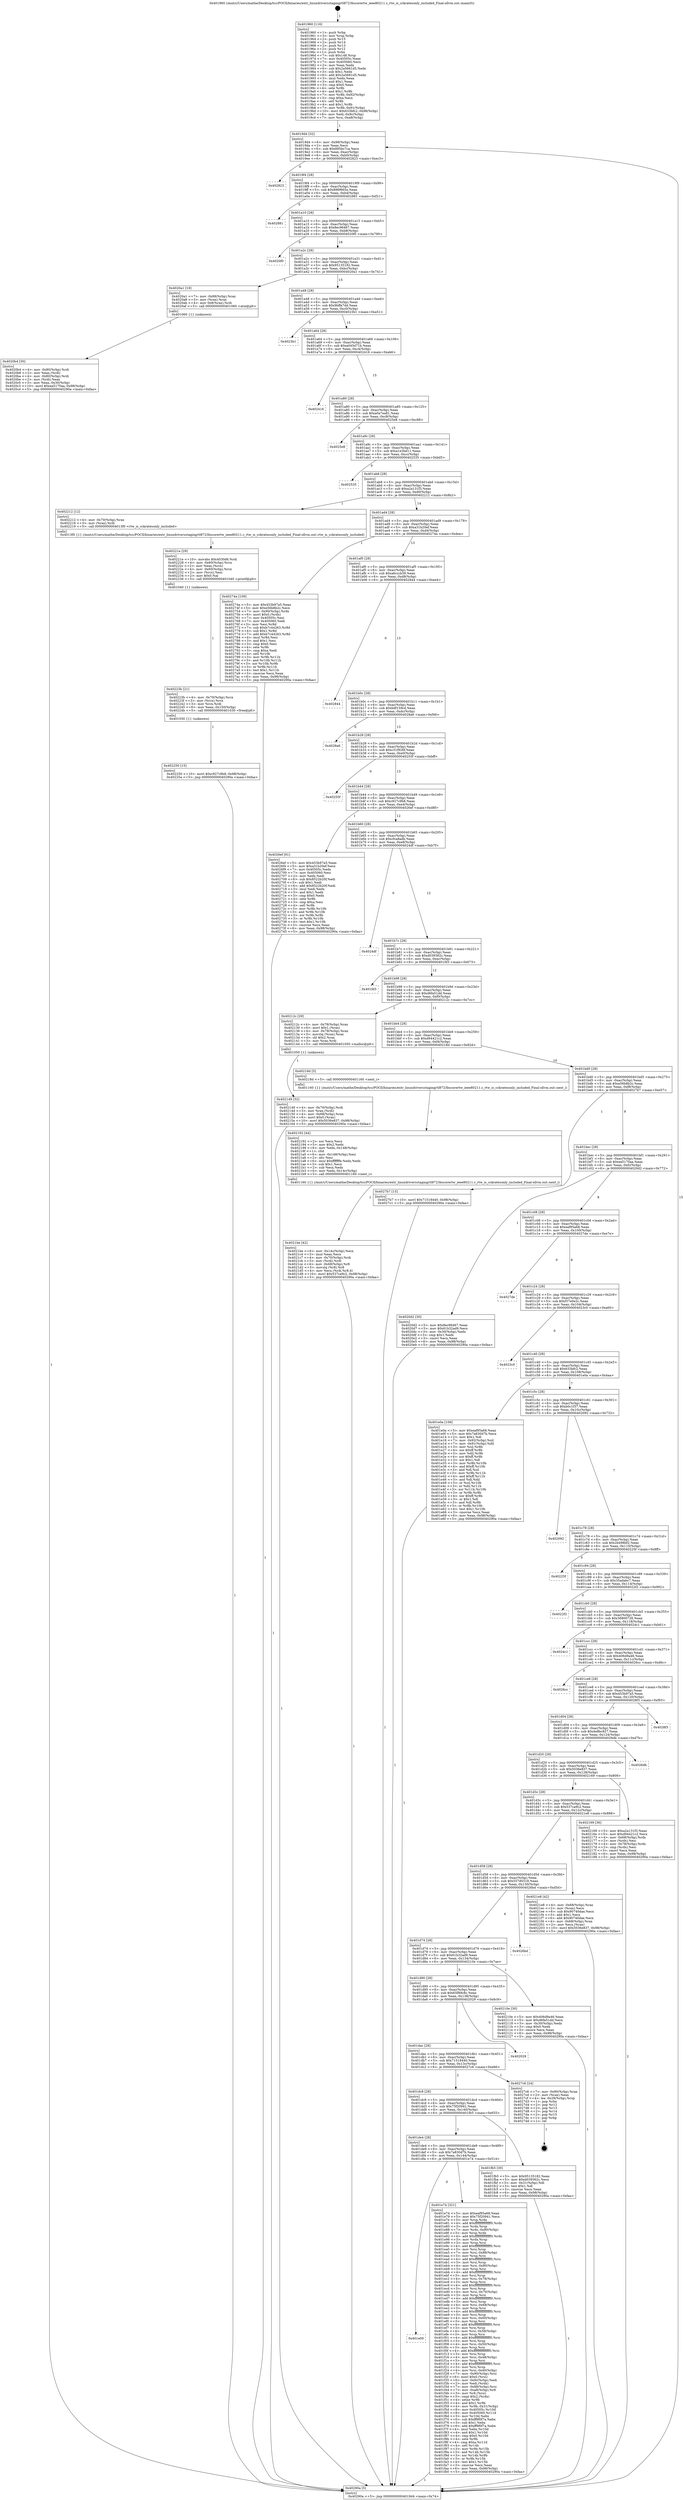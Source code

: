 digraph "0x401960" {
  label = "0x401960 (/mnt/c/Users/mathe/Desktop/tcc/POCII/binaries/extr_linuxdriversstagingrtl8723bscorertw_ieee80211.c_rtw_is_cckratesonly_included_Final-ollvm.out::main(0))"
  labelloc = "t"
  node[shape=record]

  Entry [label="",width=0.3,height=0.3,shape=circle,fillcolor=black,style=filled]
  "0x4019d4" [label="{
     0x4019d4 [32]\l
     | [instrs]\l
     &nbsp;&nbsp;0x4019d4 \<+6\>: mov -0x98(%rbp),%eax\l
     &nbsp;&nbsp;0x4019da \<+2\>: mov %eax,%ecx\l
     &nbsp;&nbsp;0x4019dc \<+6\>: sub $0x895bc7ca,%ecx\l
     &nbsp;&nbsp;0x4019e2 \<+6\>: mov %eax,-0xac(%rbp)\l
     &nbsp;&nbsp;0x4019e8 \<+6\>: mov %ecx,-0xb0(%rbp)\l
     &nbsp;&nbsp;0x4019ee \<+6\>: je 0000000000402823 \<main+0xec3\>\l
  }"]
  "0x402823" [label="{
     0x402823\l
  }", style=dashed]
  "0x4019f4" [label="{
     0x4019f4 [28]\l
     | [instrs]\l
     &nbsp;&nbsp;0x4019f4 \<+5\>: jmp 00000000004019f9 \<main+0x99\>\l
     &nbsp;&nbsp;0x4019f9 \<+6\>: mov -0xac(%rbp),%eax\l
     &nbsp;&nbsp;0x4019ff \<+5\>: sub $0x896f665a,%eax\l
     &nbsp;&nbsp;0x401a04 \<+6\>: mov %eax,-0xb4(%rbp)\l
     &nbsp;&nbsp;0x401a0a \<+6\>: je 0000000000402881 \<main+0xf21\>\l
  }"]
  Exit [label="",width=0.3,height=0.3,shape=circle,fillcolor=black,style=filled,peripheries=2]
  "0x402881" [label="{
     0x402881\l
  }", style=dashed]
  "0x401a10" [label="{
     0x401a10 [28]\l
     | [instrs]\l
     &nbsp;&nbsp;0x401a10 \<+5\>: jmp 0000000000401a15 \<main+0xb5\>\l
     &nbsp;&nbsp;0x401a15 \<+6\>: mov -0xac(%rbp),%eax\l
     &nbsp;&nbsp;0x401a1b \<+5\>: sub $0x8ec96467,%eax\l
     &nbsp;&nbsp;0x401a20 \<+6\>: mov %eax,-0xb8(%rbp)\l
     &nbsp;&nbsp;0x401a26 \<+6\>: je 00000000004020f0 \<main+0x790\>\l
  }"]
  "0x402250" [label="{
     0x402250 [15]\l
     | [instrs]\l
     &nbsp;&nbsp;0x402250 \<+10\>: movl $0xc927c9b8,-0x98(%rbp)\l
     &nbsp;&nbsp;0x40225a \<+5\>: jmp 000000000040290a \<main+0xfaa\>\l
  }"]
  "0x4020f0" [label="{
     0x4020f0\l
  }", style=dashed]
  "0x401a2c" [label="{
     0x401a2c [28]\l
     | [instrs]\l
     &nbsp;&nbsp;0x401a2c \<+5\>: jmp 0000000000401a31 \<main+0xd1\>\l
     &nbsp;&nbsp;0x401a31 \<+6\>: mov -0xac(%rbp),%eax\l
     &nbsp;&nbsp;0x401a37 \<+5\>: sub $0x95135182,%eax\l
     &nbsp;&nbsp;0x401a3c \<+6\>: mov %eax,-0xbc(%rbp)\l
     &nbsp;&nbsp;0x401a42 \<+6\>: je 00000000004020a1 \<main+0x741\>\l
  }"]
  "0x40223b" [label="{
     0x40223b [21]\l
     | [instrs]\l
     &nbsp;&nbsp;0x40223b \<+4\>: mov -0x70(%rbp),%rcx\l
     &nbsp;&nbsp;0x40223f \<+3\>: mov (%rcx),%rcx\l
     &nbsp;&nbsp;0x402242 \<+3\>: mov %rcx,%rdi\l
     &nbsp;&nbsp;0x402245 \<+6\>: mov %eax,-0x150(%rbp)\l
     &nbsp;&nbsp;0x40224b \<+5\>: call 0000000000401030 \<free@plt\>\l
     | [calls]\l
     &nbsp;&nbsp;0x401030 \{1\} (unknown)\l
  }"]
  "0x4020a1" [label="{
     0x4020a1 [19]\l
     | [instrs]\l
     &nbsp;&nbsp;0x4020a1 \<+7\>: mov -0x88(%rbp),%rax\l
     &nbsp;&nbsp;0x4020a8 \<+3\>: mov (%rax),%rax\l
     &nbsp;&nbsp;0x4020ab \<+4\>: mov 0x8(%rax),%rdi\l
     &nbsp;&nbsp;0x4020af \<+5\>: call 0000000000401060 \<atoi@plt\>\l
     | [calls]\l
     &nbsp;&nbsp;0x401060 \{1\} (unknown)\l
  }"]
  "0x401a48" [label="{
     0x401a48 [28]\l
     | [instrs]\l
     &nbsp;&nbsp;0x401a48 \<+5\>: jmp 0000000000401a4d \<main+0xed\>\l
     &nbsp;&nbsp;0x401a4d \<+6\>: mov -0xac(%rbp),%eax\l
     &nbsp;&nbsp;0x401a53 \<+5\>: sub $0x9bffa7dd,%eax\l
     &nbsp;&nbsp;0x401a58 \<+6\>: mov %eax,-0xc0(%rbp)\l
     &nbsp;&nbsp;0x401a5e \<+6\>: je 00000000004023b1 \<main+0xa51\>\l
  }"]
  "0x40221e" [label="{
     0x40221e [29]\l
     | [instrs]\l
     &nbsp;&nbsp;0x40221e \<+10\>: movabs $0x4030d6,%rdi\l
     &nbsp;&nbsp;0x402228 \<+4\>: mov -0x60(%rbp),%rcx\l
     &nbsp;&nbsp;0x40222c \<+2\>: mov %eax,(%rcx)\l
     &nbsp;&nbsp;0x40222e \<+4\>: mov -0x60(%rbp),%rcx\l
     &nbsp;&nbsp;0x402232 \<+2\>: mov (%rcx),%esi\l
     &nbsp;&nbsp;0x402234 \<+2\>: mov $0x0,%al\l
     &nbsp;&nbsp;0x402236 \<+5\>: call 0000000000401040 \<printf@plt\>\l
     | [calls]\l
     &nbsp;&nbsp;0x401040 \{1\} (unknown)\l
  }"]
  "0x4023b1" [label="{
     0x4023b1\l
  }", style=dashed]
  "0x401a64" [label="{
     0x401a64 [28]\l
     | [instrs]\l
     &nbsp;&nbsp;0x401a64 \<+5\>: jmp 0000000000401a69 \<main+0x109\>\l
     &nbsp;&nbsp;0x401a69 \<+6\>: mov -0xac(%rbp),%eax\l
     &nbsp;&nbsp;0x401a6f \<+5\>: sub $0xa045d71b,%eax\l
     &nbsp;&nbsp;0x401a74 \<+6\>: mov %eax,-0xc4(%rbp)\l
     &nbsp;&nbsp;0x401a7a \<+6\>: je 0000000000402416 \<main+0xab6\>\l
  }"]
  "0x4021be" [label="{
     0x4021be [42]\l
     | [instrs]\l
     &nbsp;&nbsp;0x4021be \<+6\>: mov -0x14c(%rbp),%ecx\l
     &nbsp;&nbsp;0x4021c4 \<+3\>: imul %eax,%ecx\l
     &nbsp;&nbsp;0x4021c7 \<+4\>: mov -0x70(%rbp),%rdi\l
     &nbsp;&nbsp;0x4021cb \<+3\>: mov (%rdi),%rdi\l
     &nbsp;&nbsp;0x4021ce \<+4\>: mov -0x68(%rbp),%r8\l
     &nbsp;&nbsp;0x4021d2 \<+3\>: movslq (%r8),%r8\l
     &nbsp;&nbsp;0x4021d5 \<+4\>: mov %ecx,(%rdi,%r8,4)\l
     &nbsp;&nbsp;0x4021d9 \<+10\>: movl $0x537ca9c2,-0x98(%rbp)\l
     &nbsp;&nbsp;0x4021e3 \<+5\>: jmp 000000000040290a \<main+0xfaa\>\l
  }"]
  "0x402416" [label="{
     0x402416\l
  }", style=dashed]
  "0x401a80" [label="{
     0x401a80 [28]\l
     | [instrs]\l
     &nbsp;&nbsp;0x401a80 \<+5\>: jmp 0000000000401a85 \<main+0x125\>\l
     &nbsp;&nbsp;0x401a85 \<+6\>: mov -0xac(%rbp),%eax\l
     &nbsp;&nbsp;0x401a8b \<+5\>: sub $0xa0a7ea81,%eax\l
     &nbsp;&nbsp;0x401a90 \<+6\>: mov %eax,-0xc8(%rbp)\l
     &nbsp;&nbsp;0x401a96 \<+6\>: je 00000000004025e8 \<main+0xc88\>\l
  }"]
  "0x402192" [label="{
     0x402192 [44]\l
     | [instrs]\l
     &nbsp;&nbsp;0x402192 \<+2\>: xor %ecx,%ecx\l
     &nbsp;&nbsp;0x402194 \<+5\>: mov $0x2,%edx\l
     &nbsp;&nbsp;0x402199 \<+6\>: mov %edx,-0x148(%rbp)\l
     &nbsp;&nbsp;0x40219f \<+1\>: cltd\l
     &nbsp;&nbsp;0x4021a0 \<+6\>: mov -0x148(%rbp),%esi\l
     &nbsp;&nbsp;0x4021a6 \<+2\>: idiv %esi\l
     &nbsp;&nbsp;0x4021a8 \<+6\>: imul $0xfffffffe,%edx,%edx\l
     &nbsp;&nbsp;0x4021ae \<+3\>: sub $0x1,%ecx\l
     &nbsp;&nbsp;0x4021b1 \<+2\>: sub %ecx,%edx\l
     &nbsp;&nbsp;0x4021b3 \<+6\>: mov %edx,-0x14c(%rbp)\l
     &nbsp;&nbsp;0x4021b9 \<+5\>: call 0000000000401160 \<next_i\>\l
     | [calls]\l
     &nbsp;&nbsp;0x401160 \{1\} (/mnt/c/Users/mathe/Desktop/tcc/POCII/binaries/extr_linuxdriversstagingrtl8723bscorertw_ieee80211.c_rtw_is_cckratesonly_included_Final-ollvm.out::next_i)\l
  }"]
  "0x4025e8" [label="{
     0x4025e8\l
  }", style=dashed]
  "0x401a9c" [label="{
     0x401a9c [28]\l
     | [instrs]\l
     &nbsp;&nbsp;0x401a9c \<+5\>: jmp 0000000000401aa1 \<main+0x141\>\l
     &nbsp;&nbsp;0x401aa1 \<+6\>: mov -0xac(%rbp),%eax\l
     &nbsp;&nbsp;0x401aa7 \<+5\>: sub $0xa1e3bd11,%eax\l
     &nbsp;&nbsp;0x401aac \<+6\>: mov %eax,-0xcc(%rbp)\l
     &nbsp;&nbsp;0x401ab2 \<+6\>: je 0000000000402535 \<main+0xbd5\>\l
  }"]
  "0x402149" [label="{
     0x402149 [32]\l
     | [instrs]\l
     &nbsp;&nbsp;0x402149 \<+4\>: mov -0x70(%rbp),%rdi\l
     &nbsp;&nbsp;0x40214d \<+3\>: mov %rax,(%rdi)\l
     &nbsp;&nbsp;0x402150 \<+4\>: mov -0x68(%rbp),%rax\l
     &nbsp;&nbsp;0x402154 \<+6\>: movl $0x0,(%rax)\l
     &nbsp;&nbsp;0x40215a \<+10\>: movl $0x5036e837,-0x98(%rbp)\l
     &nbsp;&nbsp;0x402164 \<+5\>: jmp 000000000040290a \<main+0xfaa\>\l
  }"]
  "0x402535" [label="{
     0x402535\l
  }", style=dashed]
  "0x401ab8" [label="{
     0x401ab8 [28]\l
     | [instrs]\l
     &nbsp;&nbsp;0x401ab8 \<+5\>: jmp 0000000000401abd \<main+0x15d\>\l
     &nbsp;&nbsp;0x401abd \<+6\>: mov -0xac(%rbp),%eax\l
     &nbsp;&nbsp;0x401ac3 \<+5\>: sub $0xa2a131f3,%eax\l
     &nbsp;&nbsp;0x401ac8 \<+6\>: mov %eax,-0xd0(%rbp)\l
     &nbsp;&nbsp;0x401ace \<+6\>: je 0000000000402212 \<main+0x8b2\>\l
  }"]
  "0x4020b4" [label="{
     0x4020b4 [30]\l
     | [instrs]\l
     &nbsp;&nbsp;0x4020b4 \<+4\>: mov -0x80(%rbp),%rdi\l
     &nbsp;&nbsp;0x4020b8 \<+2\>: mov %eax,(%rdi)\l
     &nbsp;&nbsp;0x4020ba \<+4\>: mov -0x80(%rbp),%rdi\l
     &nbsp;&nbsp;0x4020be \<+2\>: mov (%rdi),%eax\l
     &nbsp;&nbsp;0x4020c0 \<+3\>: mov %eax,-0x30(%rbp)\l
     &nbsp;&nbsp;0x4020c3 \<+10\>: movl $0xea5170aa,-0x98(%rbp)\l
     &nbsp;&nbsp;0x4020cd \<+5\>: jmp 000000000040290a \<main+0xfaa\>\l
  }"]
  "0x402212" [label="{
     0x402212 [12]\l
     | [instrs]\l
     &nbsp;&nbsp;0x402212 \<+4\>: mov -0x70(%rbp),%rax\l
     &nbsp;&nbsp;0x402216 \<+3\>: mov (%rax),%rdi\l
     &nbsp;&nbsp;0x402219 \<+5\>: call 00000000004013f0 \<rtw_is_cckratesonly_included\>\l
     | [calls]\l
     &nbsp;&nbsp;0x4013f0 \{1\} (/mnt/c/Users/mathe/Desktop/tcc/POCII/binaries/extr_linuxdriversstagingrtl8723bscorertw_ieee80211.c_rtw_is_cckratesonly_included_Final-ollvm.out::rtw_is_cckratesonly_included)\l
  }"]
  "0x401ad4" [label="{
     0x401ad4 [28]\l
     | [instrs]\l
     &nbsp;&nbsp;0x401ad4 \<+5\>: jmp 0000000000401ad9 \<main+0x179\>\l
     &nbsp;&nbsp;0x401ad9 \<+6\>: mov -0xac(%rbp),%eax\l
     &nbsp;&nbsp;0x401adf \<+5\>: sub $0xa31b20ef,%eax\l
     &nbsp;&nbsp;0x401ae4 \<+6\>: mov %eax,-0xd4(%rbp)\l
     &nbsp;&nbsp;0x401aea \<+6\>: je 000000000040274a \<main+0xdea\>\l
  }"]
  "0x401e00" [label="{
     0x401e00\l
  }", style=dashed]
  "0x40274a" [label="{
     0x40274a [109]\l
     | [instrs]\l
     &nbsp;&nbsp;0x40274a \<+5\>: mov $0x453b97a5,%eax\l
     &nbsp;&nbsp;0x40274f \<+5\>: mov $0xe56b8b2c,%ecx\l
     &nbsp;&nbsp;0x402754 \<+7\>: mov -0x90(%rbp),%rdx\l
     &nbsp;&nbsp;0x40275b \<+6\>: movl $0x0,(%rdx)\l
     &nbsp;&nbsp;0x402761 \<+7\>: mov 0x40505c,%esi\l
     &nbsp;&nbsp;0x402768 \<+7\>: mov 0x405060,%edi\l
     &nbsp;&nbsp;0x40276f \<+3\>: mov %esi,%r8d\l
     &nbsp;&nbsp;0x402772 \<+7\>: sub $0xb7c44263,%r8d\l
     &nbsp;&nbsp;0x402779 \<+4\>: sub $0x1,%r8d\l
     &nbsp;&nbsp;0x40277d \<+7\>: add $0xb7c44263,%r8d\l
     &nbsp;&nbsp;0x402784 \<+4\>: imul %r8d,%esi\l
     &nbsp;&nbsp;0x402788 \<+3\>: and $0x1,%esi\l
     &nbsp;&nbsp;0x40278b \<+3\>: cmp $0x0,%esi\l
     &nbsp;&nbsp;0x40278e \<+4\>: sete %r9b\l
     &nbsp;&nbsp;0x402792 \<+3\>: cmp $0xa,%edi\l
     &nbsp;&nbsp;0x402795 \<+4\>: setl %r10b\l
     &nbsp;&nbsp;0x402799 \<+3\>: mov %r9b,%r11b\l
     &nbsp;&nbsp;0x40279c \<+3\>: and %r10b,%r11b\l
     &nbsp;&nbsp;0x40279f \<+3\>: xor %r10b,%r9b\l
     &nbsp;&nbsp;0x4027a2 \<+3\>: or %r9b,%r11b\l
     &nbsp;&nbsp;0x4027a5 \<+4\>: test $0x1,%r11b\l
     &nbsp;&nbsp;0x4027a9 \<+3\>: cmovne %ecx,%eax\l
     &nbsp;&nbsp;0x4027ac \<+6\>: mov %eax,-0x98(%rbp)\l
     &nbsp;&nbsp;0x4027b2 \<+5\>: jmp 000000000040290a \<main+0xfaa\>\l
  }"]
  "0x401af0" [label="{
     0x401af0 [28]\l
     | [instrs]\l
     &nbsp;&nbsp;0x401af0 \<+5\>: jmp 0000000000401af5 \<main+0x195\>\l
     &nbsp;&nbsp;0x401af5 \<+6\>: mov -0xac(%rbp),%eax\l
     &nbsp;&nbsp;0x401afb \<+5\>: sub $0xa6cccb39,%eax\l
     &nbsp;&nbsp;0x401b00 \<+6\>: mov %eax,-0xd8(%rbp)\l
     &nbsp;&nbsp;0x401b06 \<+6\>: je 0000000000402844 \<main+0xee4\>\l
  }"]
  "0x401e74" [label="{
     0x401e74 [321]\l
     | [instrs]\l
     &nbsp;&nbsp;0x401e74 \<+5\>: mov $0xeaf95a68,%eax\l
     &nbsp;&nbsp;0x401e79 \<+5\>: mov $0x75f20941,%ecx\l
     &nbsp;&nbsp;0x401e7e \<+3\>: mov %rsp,%rdx\l
     &nbsp;&nbsp;0x401e81 \<+4\>: add $0xfffffffffffffff0,%rdx\l
     &nbsp;&nbsp;0x401e85 \<+3\>: mov %rdx,%rsp\l
     &nbsp;&nbsp;0x401e88 \<+7\>: mov %rdx,-0x90(%rbp)\l
     &nbsp;&nbsp;0x401e8f \<+3\>: mov %rsp,%rdx\l
     &nbsp;&nbsp;0x401e92 \<+4\>: add $0xfffffffffffffff0,%rdx\l
     &nbsp;&nbsp;0x401e96 \<+3\>: mov %rdx,%rsp\l
     &nbsp;&nbsp;0x401e99 \<+3\>: mov %rsp,%rsi\l
     &nbsp;&nbsp;0x401e9c \<+4\>: add $0xfffffffffffffff0,%rsi\l
     &nbsp;&nbsp;0x401ea0 \<+3\>: mov %rsi,%rsp\l
     &nbsp;&nbsp;0x401ea3 \<+7\>: mov %rsi,-0x88(%rbp)\l
     &nbsp;&nbsp;0x401eaa \<+3\>: mov %rsp,%rsi\l
     &nbsp;&nbsp;0x401ead \<+4\>: add $0xfffffffffffffff0,%rsi\l
     &nbsp;&nbsp;0x401eb1 \<+3\>: mov %rsi,%rsp\l
     &nbsp;&nbsp;0x401eb4 \<+4\>: mov %rsi,-0x80(%rbp)\l
     &nbsp;&nbsp;0x401eb8 \<+3\>: mov %rsp,%rsi\l
     &nbsp;&nbsp;0x401ebb \<+4\>: add $0xfffffffffffffff0,%rsi\l
     &nbsp;&nbsp;0x401ebf \<+3\>: mov %rsi,%rsp\l
     &nbsp;&nbsp;0x401ec2 \<+4\>: mov %rsi,-0x78(%rbp)\l
     &nbsp;&nbsp;0x401ec6 \<+3\>: mov %rsp,%rsi\l
     &nbsp;&nbsp;0x401ec9 \<+4\>: add $0xfffffffffffffff0,%rsi\l
     &nbsp;&nbsp;0x401ecd \<+3\>: mov %rsi,%rsp\l
     &nbsp;&nbsp;0x401ed0 \<+4\>: mov %rsi,-0x70(%rbp)\l
     &nbsp;&nbsp;0x401ed4 \<+3\>: mov %rsp,%rsi\l
     &nbsp;&nbsp;0x401ed7 \<+4\>: add $0xfffffffffffffff0,%rsi\l
     &nbsp;&nbsp;0x401edb \<+3\>: mov %rsi,%rsp\l
     &nbsp;&nbsp;0x401ede \<+4\>: mov %rsi,-0x68(%rbp)\l
     &nbsp;&nbsp;0x401ee2 \<+3\>: mov %rsp,%rsi\l
     &nbsp;&nbsp;0x401ee5 \<+4\>: add $0xfffffffffffffff0,%rsi\l
     &nbsp;&nbsp;0x401ee9 \<+3\>: mov %rsi,%rsp\l
     &nbsp;&nbsp;0x401eec \<+4\>: mov %rsi,-0x60(%rbp)\l
     &nbsp;&nbsp;0x401ef0 \<+3\>: mov %rsp,%rsi\l
     &nbsp;&nbsp;0x401ef3 \<+4\>: add $0xfffffffffffffff0,%rsi\l
     &nbsp;&nbsp;0x401ef7 \<+3\>: mov %rsi,%rsp\l
     &nbsp;&nbsp;0x401efa \<+4\>: mov %rsi,-0x58(%rbp)\l
     &nbsp;&nbsp;0x401efe \<+3\>: mov %rsp,%rsi\l
     &nbsp;&nbsp;0x401f01 \<+4\>: add $0xfffffffffffffff0,%rsi\l
     &nbsp;&nbsp;0x401f05 \<+3\>: mov %rsi,%rsp\l
     &nbsp;&nbsp;0x401f08 \<+4\>: mov %rsi,-0x50(%rbp)\l
     &nbsp;&nbsp;0x401f0c \<+3\>: mov %rsp,%rsi\l
     &nbsp;&nbsp;0x401f0f \<+4\>: add $0xfffffffffffffff0,%rsi\l
     &nbsp;&nbsp;0x401f13 \<+3\>: mov %rsi,%rsp\l
     &nbsp;&nbsp;0x401f16 \<+4\>: mov %rsi,-0x48(%rbp)\l
     &nbsp;&nbsp;0x401f1a \<+3\>: mov %rsp,%rsi\l
     &nbsp;&nbsp;0x401f1d \<+4\>: add $0xfffffffffffffff0,%rsi\l
     &nbsp;&nbsp;0x401f21 \<+3\>: mov %rsi,%rsp\l
     &nbsp;&nbsp;0x401f24 \<+4\>: mov %rsi,-0x40(%rbp)\l
     &nbsp;&nbsp;0x401f28 \<+7\>: mov -0x90(%rbp),%rsi\l
     &nbsp;&nbsp;0x401f2f \<+6\>: movl $0x0,(%rsi)\l
     &nbsp;&nbsp;0x401f35 \<+6\>: mov -0x9c(%rbp),%edi\l
     &nbsp;&nbsp;0x401f3b \<+2\>: mov %edi,(%rdx)\l
     &nbsp;&nbsp;0x401f3d \<+7\>: mov -0x88(%rbp),%rsi\l
     &nbsp;&nbsp;0x401f44 \<+7\>: mov -0xa8(%rbp),%r8\l
     &nbsp;&nbsp;0x401f4b \<+3\>: mov %r8,(%rsi)\l
     &nbsp;&nbsp;0x401f4e \<+3\>: cmpl $0x2,(%rdx)\l
     &nbsp;&nbsp;0x401f51 \<+4\>: setne %r9b\l
     &nbsp;&nbsp;0x401f55 \<+4\>: and $0x1,%r9b\l
     &nbsp;&nbsp;0x401f59 \<+4\>: mov %r9b,-0x31(%rbp)\l
     &nbsp;&nbsp;0x401f5d \<+8\>: mov 0x40505c,%r10d\l
     &nbsp;&nbsp;0x401f65 \<+8\>: mov 0x405060,%r11d\l
     &nbsp;&nbsp;0x401f6d \<+3\>: mov %r10d,%ebx\l
     &nbsp;&nbsp;0x401f70 \<+6\>: sub $0xff9f0f7a,%ebx\l
     &nbsp;&nbsp;0x401f76 \<+3\>: sub $0x1,%ebx\l
     &nbsp;&nbsp;0x401f79 \<+6\>: add $0xff9f0f7a,%ebx\l
     &nbsp;&nbsp;0x401f7f \<+4\>: imul %ebx,%r10d\l
     &nbsp;&nbsp;0x401f83 \<+4\>: and $0x1,%r10d\l
     &nbsp;&nbsp;0x401f87 \<+4\>: cmp $0x0,%r10d\l
     &nbsp;&nbsp;0x401f8b \<+4\>: sete %r9b\l
     &nbsp;&nbsp;0x401f8f \<+4\>: cmp $0xa,%r11d\l
     &nbsp;&nbsp;0x401f93 \<+4\>: setl %r14b\l
     &nbsp;&nbsp;0x401f97 \<+3\>: mov %r9b,%r15b\l
     &nbsp;&nbsp;0x401f9a \<+3\>: and %r14b,%r15b\l
     &nbsp;&nbsp;0x401f9d \<+3\>: xor %r14b,%r9b\l
     &nbsp;&nbsp;0x401fa0 \<+3\>: or %r9b,%r15b\l
     &nbsp;&nbsp;0x401fa3 \<+4\>: test $0x1,%r15b\l
     &nbsp;&nbsp;0x401fa7 \<+3\>: cmovne %ecx,%eax\l
     &nbsp;&nbsp;0x401faa \<+6\>: mov %eax,-0x98(%rbp)\l
     &nbsp;&nbsp;0x401fb0 \<+5\>: jmp 000000000040290a \<main+0xfaa\>\l
  }"]
  "0x402844" [label="{
     0x402844\l
  }", style=dashed]
  "0x401b0c" [label="{
     0x401b0c [28]\l
     | [instrs]\l
     &nbsp;&nbsp;0x401b0c \<+5\>: jmp 0000000000401b11 \<main+0x1b1\>\l
     &nbsp;&nbsp;0x401b11 \<+6\>: mov -0xac(%rbp),%eax\l
     &nbsp;&nbsp;0x401b17 \<+5\>: sub $0xbdf159cd,%eax\l
     &nbsp;&nbsp;0x401b1c \<+6\>: mov %eax,-0xdc(%rbp)\l
     &nbsp;&nbsp;0x401b22 \<+6\>: je 00000000004028a6 \<main+0xf46\>\l
  }"]
  "0x401de4" [label="{
     0x401de4 [28]\l
     | [instrs]\l
     &nbsp;&nbsp;0x401de4 \<+5\>: jmp 0000000000401de9 \<main+0x489\>\l
     &nbsp;&nbsp;0x401de9 \<+6\>: mov -0xac(%rbp),%eax\l
     &nbsp;&nbsp;0x401def \<+5\>: sub $0x7a830d7b,%eax\l
     &nbsp;&nbsp;0x401df4 \<+6\>: mov %eax,-0x144(%rbp)\l
     &nbsp;&nbsp;0x401dfa \<+6\>: je 0000000000401e74 \<main+0x514\>\l
  }"]
  "0x4028a6" [label="{
     0x4028a6\l
  }", style=dashed]
  "0x401b28" [label="{
     0x401b28 [28]\l
     | [instrs]\l
     &nbsp;&nbsp;0x401b28 \<+5\>: jmp 0000000000401b2d \<main+0x1cd\>\l
     &nbsp;&nbsp;0x401b2d \<+6\>: mov -0xac(%rbp),%eax\l
     &nbsp;&nbsp;0x401b33 \<+5\>: sub $0xc31f926f,%eax\l
     &nbsp;&nbsp;0x401b38 \<+6\>: mov %eax,-0xe0(%rbp)\l
     &nbsp;&nbsp;0x401b3e \<+6\>: je 000000000040255f \<main+0xbff\>\l
  }"]
  "0x401fb5" [label="{
     0x401fb5 [30]\l
     | [instrs]\l
     &nbsp;&nbsp;0x401fb5 \<+5\>: mov $0x95135182,%eax\l
     &nbsp;&nbsp;0x401fba \<+5\>: mov $0xd039362c,%ecx\l
     &nbsp;&nbsp;0x401fbf \<+3\>: mov -0x31(%rbp),%dl\l
     &nbsp;&nbsp;0x401fc2 \<+3\>: test $0x1,%dl\l
     &nbsp;&nbsp;0x401fc5 \<+3\>: cmovne %ecx,%eax\l
     &nbsp;&nbsp;0x401fc8 \<+6\>: mov %eax,-0x98(%rbp)\l
     &nbsp;&nbsp;0x401fce \<+5\>: jmp 000000000040290a \<main+0xfaa\>\l
  }"]
  "0x40255f" [label="{
     0x40255f\l
  }", style=dashed]
  "0x401b44" [label="{
     0x401b44 [28]\l
     | [instrs]\l
     &nbsp;&nbsp;0x401b44 \<+5\>: jmp 0000000000401b49 \<main+0x1e9\>\l
     &nbsp;&nbsp;0x401b49 \<+6\>: mov -0xac(%rbp),%eax\l
     &nbsp;&nbsp;0x401b4f \<+5\>: sub $0xc927c9b8,%eax\l
     &nbsp;&nbsp;0x401b54 \<+6\>: mov %eax,-0xe4(%rbp)\l
     &nbsp;&nbsp;0x401b5a \<+6\>: je 00000000004026ef \<main+0xd8f\>\l
  }"]
  "0x401dc8" [label="{
     0x401dc8 [28]\l
     | [instrs]\l
     &nbsp;&nbsp;0x401dc8 \<+5\>: jmp 0000000000401dcd \<main+0x46d\>\l
     &nbsp;&nbsp;0x401dcd \<+6\>: mov -0xac(%rbp),%eax\l
     &nbsp;&nbsp;0x401dd3 \<+5\>: sub $0x75f20941,%eax\l
     &nbsp;&nbsp;0x401dd8 \<+6\>: mov %eax,-0x140(%rbp)\l
     &nbsp;&nbsp;0x401dde \<+6\>: je 0000000000401fb5 \<main+0x655\>\l
  }"]
  "0x4026ef" [label="{
     0x4026ef [91]\l
     | [instrs]\l
     &nbsp;&nbsp;0x4026ef \<+5\>: mov $0x453b97a5,%eax\l
     &nbsp;&nbsp;0x4026f4 \<+5\>: mov $0xa31b20ef,%ecx\l
     &nbsp;&nbsp;0x4026f9 \<+7\>: mov 0x40505c,%edx\l
     &nbsp;&nbsp;0x402700 \<+7\>: mov 0x405060,%esi\l
     &nbsp;&nbsp;0x402707 \<+2\>: mov %edx,%edi\l
     &nbsp;&nbsp;0x402709 \<+6\>: sub $0x8522b20f,%edi\l
     &nbsp;&nbsp;0x40270f \<+3\>: sub $0x1,%edi\l
     &nbsp;&nbsp;0x402712 \<+6\>: add $0x8522b20f,%edi\l
     &nbsp;&nbsp;0x402718 \<+3\>: imul %edi,%edx\l
     &nbsp;&nbsp;0x40271b \<+3\>: and $0x1,%edx\l
     &nbsp;&nbsp;0x40271e \<+3\>: cmp $0x0,%edx\l
     &nbsp;&nbsp;0x402721 \<+4\>: sete %r8b\l
     &nbsp;&nbsp;0x402725 \<+3\>: cmp $0xa,%esi\l
     &nbsp;&nbsp;0x402728 \<+4\>: setl %r9b\l
     &nbsp;&nbsp;0x40272c \<+3\>: mov %r8b,%r10b\l
     &nbsp;&nbsp;0x40272f \<+3\>: and %r9b,%r10b\l
     &nbsp;&nbsp;0x402732 \<+3\>: xor %r9b,%r8b\l
     &nbsp;&nbsp;0x402735 \<+3\>: or %r8b,%r10b\l
     &nbsp;&nbsp;0x402738 \<+4\>: test $0x1,%r10b\l
     &nbsp;&nbsp;0x40273c \<+3\>: cmovne %ecx,%eax\l
     &nbsp;&nbsp;0x40273f \<+6\>: mov %eax,-0x98(%rbp)\l
     &nbsp;&nbsp;0x402745 \<+5\>: jmp 000000000040290a \<main+0xfaa\>\l
  }"]
  "0x401b60" [label="{
     0x401b60 [28]\l
     | [instrs]\l
     &nbsp;&nbsp;0x401b60 \<+5\>: jmp 0000000000401b65 \<main+0x205\>\l
     &nbsp;&nbsp;0x401b65 \<+6\>: mov -0xac(%rbp),%eax\l
     &nbsp;&nbsp;0x401b6b \<+5\>: sub $0xcfca8adb,%eax\l
     &nbsp;&nbsp;0x401b70 \<+6\>: mov %eax,-0xe8(%rbp)\l
     &nbsp;&nbsp;0x401b76 \<+6\>: je 00000000004024df \<main+0xb7f\>\l
  }"]
  "0x4027c6" [label="{
     0x4027c6 [24]\l
     | [instrs]\l
     &nbsp;&nbsp;0x4027c6 \<+7\>: mov -0x90(%rbp),%rax\l
     &nbsp;&nbsp;0x4027cd \<+2\>: mov (%rax),%eax\l
     &nbsp;&nbsp;0x4027cf \<+4\>: lea -0x28(%rbp),%rsp\l
     &nbsp;&nbsp;0x4027d3 \<+1\>: pop %rbx\l
     &nbsp;&nbsp;0x4027d4 \<+2\>: pop %r12\l
     &nbsp;&nbsp;0x4027d6 \<+2\>: pop %r13\l
     &nbsp;&nbsp;0x4027d8 \<+2\>: pop %r14\l
     &nbsp;&nbsp;0x4027da \<+2\>: pop %r15\l
     &nbsp;&nbsp;0x4027dc \<+1\>: pop %rbp\l
     &nbsp;&nbsp;0x4027dd \<+1\>: ret\l
  }"]
  "0x4024df" [label="{
     0x4024df\l
  }", style=dashed]
  "0x401b7c" [label="{
     0x401b7c [28]\l
     | [instrs]\l
     &nbsp;&nbsp;0x401b7c \<+5\>: jmp 0000000000401b81 \<main+0x221\>\l
     &nbsp;&nbsp;0x401b81 \<+6\>: mov -0xac(%rbp),%eax\l
     &nbsp;&nbsp;0x401b87 \<+5\>: sub $0xd039362c,%eax\l
     &nbsp;&nbsp;0x401b8c \<+6\>: mov %eax,-0xec(%rbp)\l
     &nbsp;&nbsp;0x401b92 \<+6\>: je 0000000000401fd3 \<main+0x673\>\l
  }"]
  "0x401dac" [label="{
     0x401dac [28]\l
     | [instrs]\l
     &nbsp;&nbsp;0x401dac \<+5\>: jmp 0000000000401db1 \<main+0x451\>\l
     &nbsp;&nbsp;0x401db1 \<+6\>: mov -0xac(%rbp),%eax\l
     &nbsp;&nbsp;0x401db7 \<+5\>: sub $0x71518440,%eax\l
     &nbsp;&nbsp;0x401dbc \<+6\>: mov %eax,-0x13c(%rbp)\l
     &nbsp;&nbsp;0x401dc2 \<+6\>: je 00000000004027c6 \<main+0xe66\>\l
  }"]
  "0x401fd3" [label="{
     0x401fd3\l
  }", style=dashed]
  "0x401b98" [label="{
     0x401b98 [28]\l
     | [instrs]\l
     &nbsp;&nbsp;0x401b98 \<+5\>: jmp 0000000000401b9d \<main+0x23d\>\l
     &nbsp;&nbsp;0x401b9d \<+6\>: mov -0xac(%rbp),%eax\l
     &nbsp;&nbsp;0x401ba3 \<+5\>: sub $0xd6fa51dd,%eax\l
     &nbsp;&nbsp;0x401ba8 \<+6\>: mov %eax,-0xf0(%rbp)\l
     &nbsp;&nbsp;0x401bae \<+6\>: je 000000000040212c \<main+0x7cc\>\l
  }"]
  "0x402029" [label="{
     0x402029\l
  }", style=dashed]
  "0x40212c" [label="{
     0x40212c [29]\l
     | [instrs]\l
     &nbsp;&nbsp;0x40212c \<+4\>: mov -0x78(%rbp),%rax\l
     &nbsp;&nbsp;0x402130 \<+6\>: movl $0x1,(%rax)\l
     &nbsp;&nbsp;0x402136 \<+4\>: mov -0x78(%rbp),%rax\l
     &nbsp;&nbsp;0x40213a \<+3\>: movslq (%rax),%rax\l
     &nbsp;&nbsp;0x40213d \<+4\>: shl $0x2,%rax\l
     &nbsp;&nbsp;0x402141 \<+3\>: mov %rax,%rdi\l
     &nbsp;&nbsp;0x402144 \<+5\>: call 0000000000401050 \<malloc@plt\>\l
     | [calls]\l
     &nbsp;&nbsp;0x401050 \{1\} (unknown)\l
  }"]
  "0x401bb4" [label="{
     0x401bb4 [28]\l
     | [instrs]\l
     &nbsp;&nbsp;0x401bb4 \<+5\>: jmp 0000000000401bb9 \<main+0x259\>\l
     &nbsp;&nbsp;0x401bb9 \<+6\>: mov -0xac(%rbp),%eax\l
     &nbsp;&nbsp;0x401bbf \<+5\>: sub $0xd94421c2,%eax\l
     &nbsp;&nbsp;0x401bc4 \<+6\>: mov %eax,-0xf4(%rbp)\l
     &nbsp;&nbsp;0x401bca \<+6\>: je 000000000040218d \<main+0x82d\>\l
  }"]
  "0x401d90" [label="{
     0x401d90 [28]\l
     | [instrs]\l
     &nbsp;&nbsp;0x401d90 \<+5\>: jmp 0000000000401d95 \<main+0x435\>\l
     &nbsp;&nbsp;0x401d95 \<+6\>: mov -0xac(%rbp),%eax\l
     &nbsp;&nbsp;0x401d9b \<+5\>: sub $0x65f89c8c,%eax\l
     &nbsp;&nbsp;0x401da0 \<+6\>: mov %eax,-0x138(%rbp)\l
     &nbsp;&nbsp;0x401da6 \<+6\>: je 0000000000402029 \<main+0x6c9\>\l
  }"]
  "0x40218d" [label="{
     0x40218d [5]\l
     | [instrs]\l
     &nbsp;&nbsp;0x40218d \<+5\>: call 0000000000401160 \<next_i\>\l
     | [calls]\l
     &nbsp;&nbsp;0x401160 \{1\} (/mnt/c/Users/mathe/Desktop/tcc/POCII/binaries/extr_linuxdriversstagingrtl8723bscorertw_ieee80211.c_rtw_is_cckratesonly_included_Final-ollvm.out::next_i)\l
  }"]
  "0x401bd0" [label="{
     0x401bd0 [28]\l
     | [instrs]\l
     &nbsp;&nbsp;0x401bd0 \<+5\>: jmp 0000000000401bd5 \<main+0x275\>\l
     &nbsp;&nbsp;0x401bd5 \<+6\>: mov -0xac(%rbp),%eax\l
     &nbsp;&nbsp;0x401bdb \<+5\>: sub $0xe56b8b2c,%eax\l
     &nbsp;&nbsp;0x401be0 \<+6\>: mov %eax,-0xf8(%rbp)\l
     &nbsp;&nbsp;0x401be6 \<+6\>: je 00000000004027b7 \<main+0xe57\>\l
  }"]
  "0x40210e" [label="{
     0x40210e [30]\l
     | [instrs]\l
     &nbsp;&nbsp;0x40210e \<+5\>: mov $0x406d9a46,%eax\l
     &nbsp;&nbsp;0x402113 \<+5\>: mov $0xd6fa51dd,%ecx\l
     &nbsp;&nbsp;0x402118 \<+3\>: mov -0x30(%rbp),%edx\l
     &nbsp;&nbsp;0x40211b \<+3\>: cmp $0x0,%edx\l
     &nbsp;&nbsp;0x40211e \<+3\>: cmove %ecx,%eax\l
     &nbsp;&nbsp;0x402121 \<+6\>: mov %eax,-0x98(%rbp)\l
     &nbsp;&nbsp;0x402127 \<+5\>: jmp 000000000040290a \<main+0xfaa\>\l
  }"]
  "0x4027b7" [label="{
     0x4027b7 [15]\l
     | [instrs]\l
     &nbsp;&nbsp;0x4027b7 \<+10\>: movl $0x71518440,-0x98(%rbp)\l
     &nbsp;&nbsp;0x4027c1 \<+5\>: jmp 000000000040290a \<main+0xfaa\>\l
  }"]
  "0x401bec" [label="{
     0x401bec [28]\l
     | [instrs]\l
     &nbsp;&nbsp;0x401bec \<+5\>: jmp 0000000000401bf1 \<main+0x291\>\l
     &nbsp;&nbsp;0x401bf1 \<+6\>: mov -0xac(%rbp),%eax\l
     &nbsp;&nbsp;0x401bf7 \<+5\>: sub $0xea5170aa,%eax\l
     &nbsp;&nbsp;0x401bfc \<+6\>: mov %eax,-0xfc(%rbp)\l
     &nbsp;&nbsp;0x401c02 \<+6\>: je 00000000004020d2 \<main+0x772\>\l
  }"]
  "0x401d74" [label="{
     0x401d74 [28]\l
     | [instrs]\l
     &nbsp;&nbsp;0x401d74 \<+5\>: jmp 0000000000401d79 \<main+0x419\>\l
     &nbsp;&nbsp;0x401d79 \<+6\>: mov -0xac(%rbp),%eax\l
     &nbsp;&nbsp;0x401d7f \<+5\>: sub $0x61b32ad9,%eax\l
     &nbsp;&nbsp;0x401d84 \<+6\>: mov %eax,-0x134(%rbp)\l
     &nbsp;&nbsp;0x401d8a \<+6\>: je 000000000040210e \<main+0x7ae\>\l
  }"]
  "0x4020d2" [label="{
     0x4020d2 [30]\l
     | [instrs]\l
     &nbsp;&nbsp;0x4020d2 \<+5\>: mov $0x8ec96467,%eax\l
     &nbsp;&nbsp;0x4020d7 \<+5\>: mov $0x61b32ad9,%ecx\l
     &nbsp;&nbsp;0x4020dc \<+3\>: mov -0x30(%rbp),%edx\l
     &nbsp;&nbsp;0x4020df \<+3\>: cmp $0x1,%edx\l
     &nbsp;&nbsp;0x4020e2 \<+3\>: cmovl %ecx,%eax\l
     &nbsp;&nbsp;0x4020e5 \<+6\>: mov %eax,-0x98(%rbp)\l
     &nbsp;&nbsp;0x4020eb \<+5\>: jmp 000000000040290a \<main+0xfaa\>\l
  }"]
  "0x401c08" [label="{
     0x401c08 [28]\l
     | [instrs]\l
     &nbsp;&nbsp;0x401c08 \<+5\>: jmp 0000000000401c0d \<main+0x2ad\>\l
     &nbsp;&nbsp;0x401c0d \<+6\>: mov -0xac(%rbp),%eax\l
     &nbsp;&nbsp;0x401c13 \<+5\>: sub $0xeaf95a68,%eax\l
     &nbsp;&nbsp;0x401c18 \<+6\>: mov %eax,-0x100(%rbp)\l
     &nbsp;&nbsp;0x401c1e \<+6\>: je 00000000004027de \<main+0xe7e\>\l
  }"]
  "0x4026bd" [label="{
     0x4026bd\l
  }", style=dashed]
  "0x4027de" [label="{
     0x4027de\l
  }", style=dashed]
  "0x401c24" [label="{
     0x401c24 [28]\l
     | [instrs]\l
     &nbsp;&nbsp;0x401c24 \<+5\>: jmp 0000000000401c29 \<main+0x2c9\>\l
     &nbsp;&nbsp;0x401c29 \<+6\>: mov -0xac(%rbp),%eax\l
     &nbsp;&nbsp;0x401c2f \<+5\>: sub $0xf37e0e2c,%eax\l
     &nbsp;&nbsp;0x401c34 \<+6\>: mov %eax,-0x104(%rbp)\l
     &nbsp;&nbsp;0x401c3a \<+6\>: je 00000000004023c0 \<main+0xa60\>\l
  }"]
  "0x401d58" [label="{
     0x401d58 [28]\l
     | [instrs]\l
     &nbsp;&nbsp;0x401d58 \<+5\>: jmp 0000000000401d5d \<main+0x3fd\>\l
     &nbsp;&nbsp;0x401d5d \<+6\>: mov -0xac(%rbp),%eax\l
     &nbsp;&nbsp;0x401d63 \<+5\>: sub $0x557d0318,%eax\l
     &nbsp;&nbsp;0x401d68 \<+6\>: mov %eax,-0x130(%rbp)\l
     &nbsp;&nbsp;0x401d6e \<+6\>: je 00000000004026bd \<main+0xd5d\>\l
  }"]
  "0x4023c0" [label="{
     0x4023c0\l
  }", style=dashed]
  "0x401c40" [label="{
     0x401c40 [28]\l
     | [instrs]\l
     &nbsp;&nbsp;0x401c40 \<+5\>: jmp 0000000000401c45 \<main+0x2e5\>\l
     &nbsp;&nbsp;0x401c45 \<+6\>: mov -0xac(%rbp),%eax\l
     &nbsp;&nbsp;0x401c4b \<+5\>: sub $0x633bfc2,%eax\l
     &nbsp;&nbsp;0x401c50 \<+6\>: mov %eax,-0x108(%rbp)\l
     &nbsp;&nbsp;0x401c56 \<+6\>: je 0000000000401e0a \<main+0x4aa\>\l
  }"]
  "0x4021e8" [label="{
     0x4021e8 [42]\l
     | [instrs]\l
     &nbsp;&nbsp;0x4021e8 \<+4\>: mov -0x68(%rbp),%rax\l
     &nbsp;&nbsp;0x4021ec \<+2\>: mov (%rax),%ecx\l
     &nbsp;&nbsp;0x4021ee \<+6\>: sub $0x90740dae,%ecx\l
     &nbsp;&nbsp;0x4021f4 \<+3\>: add $0x1,%ecx\l
     &nbsp;&nbsp;0x4021f7 \<+6\>: add $0x90740dae,%ecx\l
     &nbsp;&nbsp;0x4021fd \<+4\>: mov -0x68(%rbp),%rax\l
     &nbsp;&nbsp;0x402201 \<+2\>: mov %ecx,(%rax)\l
     &nbsp;&nbsp;0x402203 \<+10\>: movl $0x5036e837,-0x98(%rbp)\l
     &nbsp;&nbsp;0x40220d \<+5\>: jmp 000000000040290a \<main+0xfaa\>\l
  }"]
  "0x401e0a" [label="{
     0x401e0a [106]\l
     | [instrs]\l
     &nbsp;&nbsp;0x401e0a \<+5\>: mov $0xeaf95a68,%eax\l
     &nbsp;&nbsp;0x401e0f \<+5\>: mov $0x7a830d7b,%ecx\l
     &nbsp;&nbsp;0x401e14 \<+2\>: mov $0x1,%dl\l
     &nbsp;&nbsp;0x401e16 \<+7\>: mov -0x92(%rbp),%sil\l
     &nbsp;&nbsp;0x401e1d \<+7\>: mov -0x91(%rbp),%dil\l
     &nbsp;&nbsp;0x401e24 \<+3\>: mov %sil,%r8b\l
     &nbsp;&nbsp;0x401e27 \<+4\>: xor $0xff,%r8b\l
     &nbsp;&nbsp;0x401e2b \<+3\>: mov %dil,%r9b\l
     &nbsp;&nbsp;0x401e2e \<+4\>: xor $0xff,%r9b\l
     &nbsp;&nbsp;0x401e32 \<+3\>: xor $0x1,%dl\l
     &nbsp;&nbsp;0x401e35 \<+3\>: mov %r8b,%r10b\l
     &nbsp;&nbsp;0x401e38 \<+4\>: and $0xff,%r10b\l
     &nbsp;&nbsp;0x401e3c \<+3\>: and %dl,%sil\l
     &nbsp;&nbsp;0x401e3f \<+3\>: mov %r9b,%r11b\l
     &nbsp;&nbsp;0x401e42 \<+4\>: and $0xff,%r11b\l
     &nbsp;&nbsp;0x401e46 \<+3\>: and %dl,%dil\l
     &nbsp;&nbsp;0x401e49 \<+3\>: or %sil,%r10b\l
     &nbsp;&nbsp;0x401e4c \<+3\>: or %dil,%r11b\l
     &nbsp;&nbsp;0x401e4f \<+3\>: xor %r11b,%r10b\l
     &nbsp;&nbsp;0x401e52 \<+3\>: or %r9b,%r8b\l
     &nbsp;&nbsp;0x401e55 \<+4\>: xor $0xff,%r8b\l
     &nbsp;&nbsp;0x401e59 \<+3\>: or $0x1,%dl\l
     &nbsp;&nbsp;0x401e5c \<+3\>: and %dl,%r8b\l
     &nbsp;&nbsp;0x401e5f \<+3\>: or %r8b,%r10b\l
     &nbsp;&nbsp;0x401e62 \<+4\>: test $0x1,%r10b\l
     &nbsp;&nbsp;0x401e66 \<+3\>: cmovne %ecx,%eax\l
     &nbsp;&nbsp;0x401e69 \<+6\>: mov %eax,-0x98(%rbp)\l
     &nbsp;&nbsp;0x401e6f \<+5\>: jmp 000000000040290a \<main+0xfaa\>\l
  }"]
  "0x401c5c" [label="{
     0x401c5c [28]\l
     | [instrs]\l
     &nbsp;&nbsp;0x401c5c \<+5\>: jmp 0000000000401c61 \<main+0x301\>\l
     &nbsp;&nbsp;0x401c61 \<+6\>: mov -0xac(%rbp),%eax\l
     &nbsp;&nbsp;0x401c67 \<+5\>: sub $0xb0c1f37,%eax\l
     &nbsp;&nbsp;0x401c6c \<+6\>: mov %eax,-0x10c(%rbp)\l
     &nbsp;&nbsp;0x401c72 \<+6\>: je 0000000000402092 \<main+0x732\>\l
  }"]
  "0x40290a" [label="{
     0x40290a [5]\l
     | [instrs]\l
     &nbsp;&nbsp;0x40290a \<+5\>: jmp 00000000004019d4 \<main+0x74\>\l
  }"]
  "0x401960" [label="{
     0x401960 [116]\l
     | [instrs]\l
     &nbsp;&nbsp;0x401960 \<+1\>: push %rbp\l
     &nbsp;&nbsp;0x401961 \<+3\>: mov %rsp,%rbp\l
     &nbsp;&nbsp;0x401964 \<+2\>: push %r15\l
     &nbsp;&nbsp;0x401966 \<+2\>: push %r14\l
     &nbsp;&nbsp;0x401968 \<+2\>: push %r13\l
     &nbsp;&nbsp;0x40196a \<+2\>: push %r12\l
     &nbsp;&nbsp;0x40196c \<+1\>: push %rbx\l
     &nbsp;&nbsp;0x40196d \<+7\>: sub $0x148,%rsp\l
     &nbsp;&nbsp;0x401974 \<+7\>: mov 0x40505c,%eax\l
     &nbsp;&nbsp;0x40197b \<+7\>: mov 0x405060,%ecx\l
     &nbsp;&nbsp;0x401982 \<+2\>: mov %eax,%edx\l
     &nbsp;&nbsp;0x401984 \<+6\>: sub $0x2a5661d5,%edx\l
     &nbsp;&nbsp;0x40198a \<+3\>: sub $0x1,%edx\l
     &nbsp;&nbsp;0x40198d \<+6\>: add $0x2a5661d5,%edx\l
     &nbsp;&nbsp;0x401993 \<+3\>: imul %edx,%eax\l
     &nbsp;&nbsp;0x401996 \<+3\>: and $0x1,%eax\l
     &nbsp;&nbsp;0x401999 \<+3\>: cmp $0x0,%eax\l
     &nbsp;&nbsp;0x40199c \<+4\>: sete %r8b\l
     &nbsp;&nbsp;0x4019a0 \<+4\>: and $0x1,%r8b\l
     &nbsp;&nbsp;0x4019a4 \<+7\>: mov %r8b,-0x92(%rbp)\l
     &nbsp;&nbsp;0x4019ab \<+3\>: cmp $0xa,%ecx\l
     &nbsp;&nbsp;0x4019ae \<+4\>: setl %r8b\l
     &nbsp;&nbsp;0x4019b2 \<+4\>: and $0x1,%r8b\l
     &nbsp;&nbsp;0x4019b6 \<+7\>: mov %r8b,-0x91(%rbp)\l
     &nbsp;&nbsp;0x4019bd \<+10\>: movl $0x633bfc2,-0x98(%rbp)\l
     &nbsp;&nbsp;0x4019c7 \<+6\>: mov %edi,-0x9c(%rbp)\l
     &nbsp;&nbsp;0x4019cd \<+7\>: mov %rsi,-0xa8(%rbp)\l
  }"]
  "0x401d3c" [label="{
     0x401d3c [28]\l
     | [instrs]\l
     &nbsp;&nbsp;0x401d3c \<+5\>: jmp 0000000000401d41 \<main+0x3e1\>\l
     &nbsp;&nbsp;0x401d41 \<+6\>: mov -0xac(%rbp),%eax\l
     &nbsp;&nbsp;0x401d47 \<+5\>: sub $0x537ca9c2,%eax\l
     &nbsp;&nbsp;0x401d4c \<+6\>: mov %eax,-0x12c(%rbp)\l
     &nbsp;&nbsp;0x401d52 \<+6\>: je 00000000004021e8 \<main+0x888\>\l
  }"]
  "0x402092" [label="{
     0x402092\l
  }", style=dashed]
  "0x401c78" [label="{
     0x401c78 [28]\l
     | [instrs]\l
     &nbsp;&nbsp;0x401c78 \<+5\>: jmp 0000000000401c7d \<main+0x31d\>\l
     &nbsp;&nbsp;0x401c7d \<+6\>: mov -0xac(%rbp),%eax\l
     &nbsp;&nbsp;0x401c83 \<+5\>: sub $0x2b498bf2,%eax\l
     &nbsp;&nbsp;0x401c88 \<+6\>: mov %eax,-0x110(%rbp)\l
     &nbsp;&nbsp;0x401c8e \<+6\>: je 000000000040225f \<main+0x8ff\>\l
  }"]
  "0x402169" [label="{
     0x402169 [36]\l
     | [instrs]\l
     &nbsp;&nbsp;0x402169 \<+5\>: mov $0xa2a131f3,%eax\l
     &nbsp;&nbsp;0x40216e \<+5\>: mov $0xd94421c2,%ecx\l
     &nbsp;&nbsp;0x402173 \<+4\>: mov -0x68(%rbp),%rdx\l
     &nbsp;&nbsp;0x402177 \<+2\>: mov (%rdx),%esi\l
     &nbsp;&nbsp;0x402179 \<+4\>: mov -0x78(%rbp),%rdx\l
     &nbsp;&nbsp;0x40217d \<+2\>: cmp (%rdx),%esi\l
     &nbsp;&nbsp;0x40217f \<+3\>: cmovl %ecx,%eax\l
     &nbsp;&nbsp;0x402182 \<+6\>: mov %eax,-0x98(%rbp)\l
     &nbsp;&nbsp;0x402188 \<+5\>: jmp 000000000040290a \<main+0xfaa\>\l
  }"]
  "0x40225f" [label="{
     0x40225f\l
  }", style=dashed]
  "0x401c94" [label="{
     0x401c94 [28]\l
     | [instrs]\l
     &nbsp;&nbsp;0x401c94 \<+5\>: jmp 0000000000401c99 \<main+0x339\>\l
     &nbsp;&nbsp;0x401c99 \<+6\>: mov -0xac(%rbp),%eax\l
     &nbsp;&nbsp;0x401c9f \<+5\>: sub $0x35adabc7,%eax\l
     &nbsp;&nbsp;0x401ca4 \<+6\>: mov %eax,-0x114(%rbp)\l
     &nbsp;&nbsp;0x401caa \<+6\>: je 00000000004022f2 \<main+0x992\>\l
  }"]
  "0x401d20" [label="{
     0x401d20 [28]\l
     | [instrs]\l
     &nbsp;&nbsp;0x401d20 \<+5\>: jmp 0000000000401d25 \<main+0x3c5\>\l
     &nbsp;&nbsp;0x401d25 \<+6\>: mov -0xac(%rbp),%eax\l
     &nbsp;&nbsp;0x401d2b \<+5\>: sub $0x5036e837,%eax\l
     &nbsp;&nbsp;0x401d30 \<+6\>: mov %eax,-0x128(%rbp)\l
     &nbsp;&nbsp;0x401d36 \<+6\>: je 0000000000402169 \<main+0x809\>\l
  }"]
  "0x4022f2" [label="{
     0x4022f2\l
  }", style=dashed]
  "0x401cb0" [label="{
     0x401cb0 [28]\l
     | [instrs]\l
     &nbsp;&nbsp;0x401cb0 \<+5\>: jmp 0000000000401cb5 \<main+0x355\>\l
     &nbsp;&nbsp;0x401cb5 \<+6\>: mov -0xac(%rbp),%eax\l
     &nbsp;&nbsp;0x401cbb \<+5\>: sub $0x36800726,%eax\l
     &nbsp;&nbsp;0x401cc0 \<+6\>: mov %eax,-0x118(%rbp)\l
     &nbsp;&nbsp;0x401cc6 \<+6\>: je 00000000004024c1 \<main+0xb61\>\l
  }"]
  "0x4026db" [label="{
     0x4026db\l
  }", style=dashed]
  "0x4024c1" [label="{
     0x4024c1\l
  }", style=dashed]
  "0x401ccc" [label="{
     0x401ccc [28]\l
     | [instrs]\l
     &nbsp;&nbsp;0x401ccc \<+5\>: jmp 0000000000401cd1 \<main+0x371\>\l
     &nbsp;&nbsp;0x401cd1 \<+6\>: mov -0xac(%rbp),%eax\l
     &nbsp;&nbsp;0x401cd7 \<+5\>: sub $0x406d9a46,%eax\l
     &nbsp;&nbsp;0x401cdc \<+6\>: mov %eax,-0x11c(%rbp)\l
     &nbsp;&nbsp;0x401ce2 \<+6\>: je 00000000004026cc \<main+0xd6c\>\l
  }"]
  "0x401d04" [label="{
     0x401d04 [28]\l
     | [instrs]\l
     &nbsp;&nbsp;0x401d04 \<+5\>: jmp 0000000000401d09 \<main+0x3a9\>\l
     &nbsp;&nbsp;0x401d09 \<+6\>: mov -0xac(%rbp),%eax\l
     &nbsp;&nbsp;0x401d0f \<+5\>: sub $0x4e8bc827,%eax\l
     &nbsp;&nbsp;0x401d14 \<+6\>: mov %eax,-0x124(%rbp)\l
     &nbsp;&nbsp;0x401d1a \<+6\>: je 00000000004026db \<main+0xd7b\>\l
  }"]
  "0x4026cc" [label="{
     0x4026cc\l
  }", style=dashed]
  "0x401ce8" [label="{
     0x401ce8 [28]\l
     | [instrs]\l
     &nbsp;&nbsp;0x401ce8 \<+5\>: jmp 0000000000401ced \<main+0x38d\>\l
     &nbsp;&nbsp;0x401ced \<+6\>: mov -0xac(%rbp),%eax\l
     &nbsp;&nbsp;0x401cf3 \<+5\>: sub $0x453b97a5,%eax\l
     &nbsp;&nbsp;0x401cf8 \<+6\>: mov %eax,-0x120(%rbp)\l
     &nbsp;&nbsp;0x401cfe \<+6\>: je 00000000004028f3 \<main+0xf93\>\l
  }"]
  "0x4028f3" [label="{
     0x4028f3\l
  }", style=dashed]
  Entry -> "0x401960" [label=" 1"]
  "0x4019d4" -> "0x402823" [label=" 0"]
  "0x4019d4" -> "0x4019f4" [label=" 16"]
  "0x4027c6" -> Exit [label=" 1"]
  "0x4019f4" -> "0x402881" [label=" 0"]
  "0x4019f4" -> "0x401a10" [label=" 16"]
  "0x4027b7" -> "0x40290a" [label=" 1"]
  "0x401a10" -> "0x4020f0" [label=" 0"]
  "0x401a10" -> "0x401a2c" [label=" 16"]
  "0x40274a" -> "0x40290a" [label=" 1"]
  "0x401a2c" -> "0x4020a1" [label=" 1"]
  "0x401a2c" -> "0x401a48" [label=" 15"]
  "0x4026ef" -> "0x40290a" [label=" 1"]
  "0x401a48" -> "0x4023b1" [label=" 0"]
  "0x401a48" -> "0x401a64" [label=" 15"]
  "0x402250" -> "0x40290a" [label=" 1"]
  "0x401a64" -> "0x402416" [label=" 0"]
  "0x401a64" -> "0x401a80" [label=" 15"]
  "0x40223b" -> "0x402250" [label=" 1"]
  "0x401a80" -> "0x4025e8" [label=" 0"]
  "0x401a80" -> "0x401a9c" [label=" 15"]
  "0x40221e" -> "0x40223b" [label=" 1"]
  "0x401a9c" -> "0x402535" [label=" 0"]
  "0x401a9c" -> "0x401ab8" [label=" 15"]
  "0x402212" -> "0x40221e" [label=" 1"]
  "0x401ab8" -> "0x402212" [label=" 1"]
  "0x401ab8" -> "0x401ad4" [label=" 14"]
  "0x4021e8" -> "0x40290a" [label=" 1"]
  "0x401ad4" -> "0x40274a" [label=" 1"]
  "0x401ad4" -> "0x401af0" [label=" 13"]
  "0x402192" -> "0x4021be" [label=" 1"]
  "0x401af0" -> "0x402844" [label=" 0"]
  "0x401af0" -> "0x401b0c" [label=" 13"]
  "0x40218d" -> "0x402192" [label=" 1"]
  "0x401b0c" -> "0x4028a6" [label=" 0"]
  "0x401b0c" -> "0x401b28" [label=" 13"]
  "0x402149" -> "0x40290a" [label=" 1"]
  "0x401b28" -> "0x40255f" [label=" 0"]
  "0x401b28" -> "0x401b44" [label=" 13"]
  "0x40212c" -> "0x402149" [label=" 1"]
  "0x401b44" -> "0x4026ef" [label=" 1"]
  "0x401b44" -> "0x401b60" [label=" 12"]
  "0x4020d2" -> "0x40290a" [label=" 1"]
  "0x401b60" -> "0x4024df" [label=" 0"]
  "0x401b60" -> "0x401b7c" [label=" 12"]
  "0x4020b4" -> "0x40290a" [label=" 1"]
  "0x401b7c" -> "0x401fd3" [label=" 0"]
  "0x401b7c" -> "0x401b98" [label=" 12"]
  "0x401fb5" -> "0x40290a" [label=" 1"]
  "0x401b98" -> "0x40212c" [label=" 1"]
  "0x401b98" -> "0x401bb4" [label=" 11"]
  "0x401e74" -> "0x40290a" [label=" 1"]
  "0x401bb4" -> "0x40218d" [label=" 1"]
  "0x401bb4" -> "0x401bd0" [label=" 10"]
  "0x401de4" -> "0x401e00" [label=" 0"]
  "0x401bd0" -> "0x4027b7" [label=" 1"]
  "0x401bd0" -> "0x401bec" [label=" 9"]
  "0x401de4" -> "0x401e74" [label=" 1"]
  "0x401bec" -> "0x4020d2" [label=" 1"]
  "0x401bec" -> "0x401c08" [label=" 8"]
  "0x401dc8" -> "0x401de4" [label=" 1"]
  "0x401c08" -> "0x4027de" [label=" 0"]
  "0x401c08" -> "0x401c24" [label=" 8"]
  "0x401dc8" -> "0x401fb5" [label=" 1"]
  "0x401c24" -> "0x4023c0" [label=" 0"]
  "0x401c24" -> "0x401c40" [label=" 8"]
  "0x401dac" -> "0x401dc8" [label=" 2"]
  "0x401c40" -> "0x401e0a" [label=" 1"]
  "0x401c40" -> "0x401c5c" [label=" 7"]
  "0x401e0a" -> "0x40290a" [label=" 1"]
  "0x401960" -> "0x4019d4" [label=" 1"]
  "0x40290a" -> "0x4019d4" [label=" 15"]
  "0x401dac" -> "0x4027c6" [label=" 1"]
  "0x401c5c" -> "0x402092" [label=" 0"]
  "0x401c5c" -> "0x401c78" [label=" 7"]
  "0x401d90" -> "0x401dac" [label=" 3"]
  "0x401c78" -> "0x40225f" [label=" 0"]
  "0x401c78" -> "0x401c94" [label=" 7"]
  "0x401d90" -> "0x402029" [label=" 0"]
  "0x401c94" -> "0x4022f2" [label=" 0"]
  "0x401c94" -> "0x401cb0" [label=" 7"]
  "0x401d74" -> "0x401d90" [label=" 3"]
  "0x401cb0" -> "0x4024c1" [label=" 0"]
  "0x401cb0" -> "0x401ccc" [label=" 7"]
  "0x401d74" -> "0x40210e" [label=" 1"]
  "0x401ccc" -> "0x4026cc" [label=" 0"]
  "0x401ccc" -> "0x401ce8" [label=" 7"]
  "0x401d58" -> "0x401d74" [label=" 4"]
  "0x401ce8" -> "0x4028f3" [label=" 0"]
  "0x401ce8" -> "0x401d04" [label=" 7"]
  "0x402169" -> "0x40290a" [label=" 2"]
  "0x401d04" -> "0x4026db" [label=" 0"]
  "0x401d04" -> "0x401d20" [label=" 7"]
  "0x4021be" -> "0x40290a" [label=" 1"]
  "0x401d20" -> "0x402169" [label=" 2"]
  "0x401d20" -> "0x401d3c" [label=" 5"]
  "0x4020a1" -> "0x4020b4" [label=" 1"]
  "0x401d3c" -> "0x4021e8" [label=" 1"]
  "0x401d3c" -> "0x401d58" [label=" 4"]
  "0x40210e" -> "0x40290a" [label=" 1"]
  "0x401d58" -> "0x4026bd" [label=" 0"]
}
